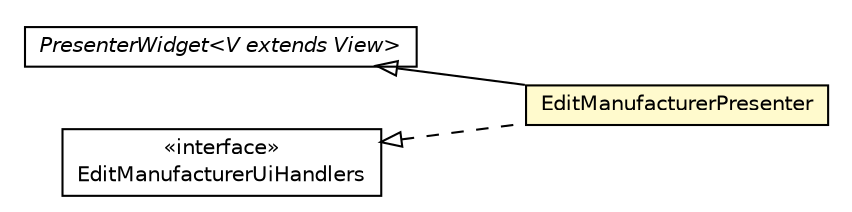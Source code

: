 #!/usr/local/bin/dot
#
# Class diagram 
# Generated by UMLGraph version R5_6-24-gf6e263 (http://www.umlgraph.org/)
#

digraph G {
	edge [fontname="Helvetica",fontsize=10,labelfontname="Helvetica",labelfontsize=10];
	node [fontname="Helvetica",fontsize=10,shape=plaintext];
	nodesep=0.25;
	ranksep=0.5;
	rankdir=LR;
	// com.gwtplatform.mvp.client.PresenterWidget<V extends com.gwtplatform.mvp.client.View>
	c171222 [label=<<table title="com.gwtplatform.mvp.client.PresenterWidget" border="0" cellborder="1" cellspacing="0" cellpadding="2" port="p" href="../../../../../mvp/client/PresenterWidget.html">
		<tr><td><table border="0" cellspacing="0" cellpadding="1">
<tr><td align="center" balign="center"><font face="Helvetica-Oblique"> PresenterWidget&lt;V extends View&gt; </font></td></tr>
		</table></td></tr>
		</table>>, URL="../../../../../mvp/client/PresenterWidget.html", fontname="Helvetica", fontcolor="black", fontsize=10.0];
	// com.gwtplatform.carstore.client.application.manufacturer.ui.EditManufacturerUiHandlers
	c171515 [label=<<table title="com.gwtplatform.carstore.client.application.manufacturer.ui.EditManufacturerUiHandlers" border="0" cellborder="1" cellspacing="0" cellpadding="2" port="p" href="./EditManufacturerUiHandlers.html">
		<tr><td><table border="0" cellspacing="0" cellpadding="1">
<tr><td align="center" balign="center"> &#171;interface&#187; </td></tr>
<tr><td align="center" balign="center"> EditManufacturerUiHandlers </td></tr>
		</table></td></tr>
		</table>>, URL="./EditManufacturerUiHandlers.html", fontname="Helvetica", fontcolor="black", fontsize=10.0];
	// com.gwtplatform.carstore.client.application.manufacturer.ui.EditManufacturerPresenter
	c171516 [label=<<table title="com.gwtplatform.carstore.client.application.manufacturer.ui.EditManufacturerPresenter" border="0" cellborder="1" cellspacing="0" cellpadding="2" port="p" bgcolor="lemonChiffon" href="./EditManufacturerPresenter.html">
		<tr><td><table border="0" cellspacing="0" cellpadding="1">
<tr><td align="center" balign="center"> EditManufacturerPresenter </td></tr>
		</table></td></tr>
		</table>>, URL="./EditManufacturerPresenter.html", fontname="Helvetica", fontcolor="black", fontsize=10.0];
	//com.gwtplatform.carstore.client.application.manufacturer.ui.EditManufacturerPresenter extends com.gwtplatform.mvp.client.PresenterWidget<com.gwtplatform.carstore.client.application.manufacturer.ui.EditManufacturerPresenter.MyView>
	c171222:p -> c171516:p [dir=back,arrowtail=empty];
	//com.gwtplatform.carstore.client.application.manufacturer.ui.EditManufacturerPresenter implements com.gwtplatform.carstore.client.application.manufacturer.ui.EditManufacturerUiHandlers
	c171515:p -> c171516:p [dir=back,arrowtail=empty,style=dashed];
}

